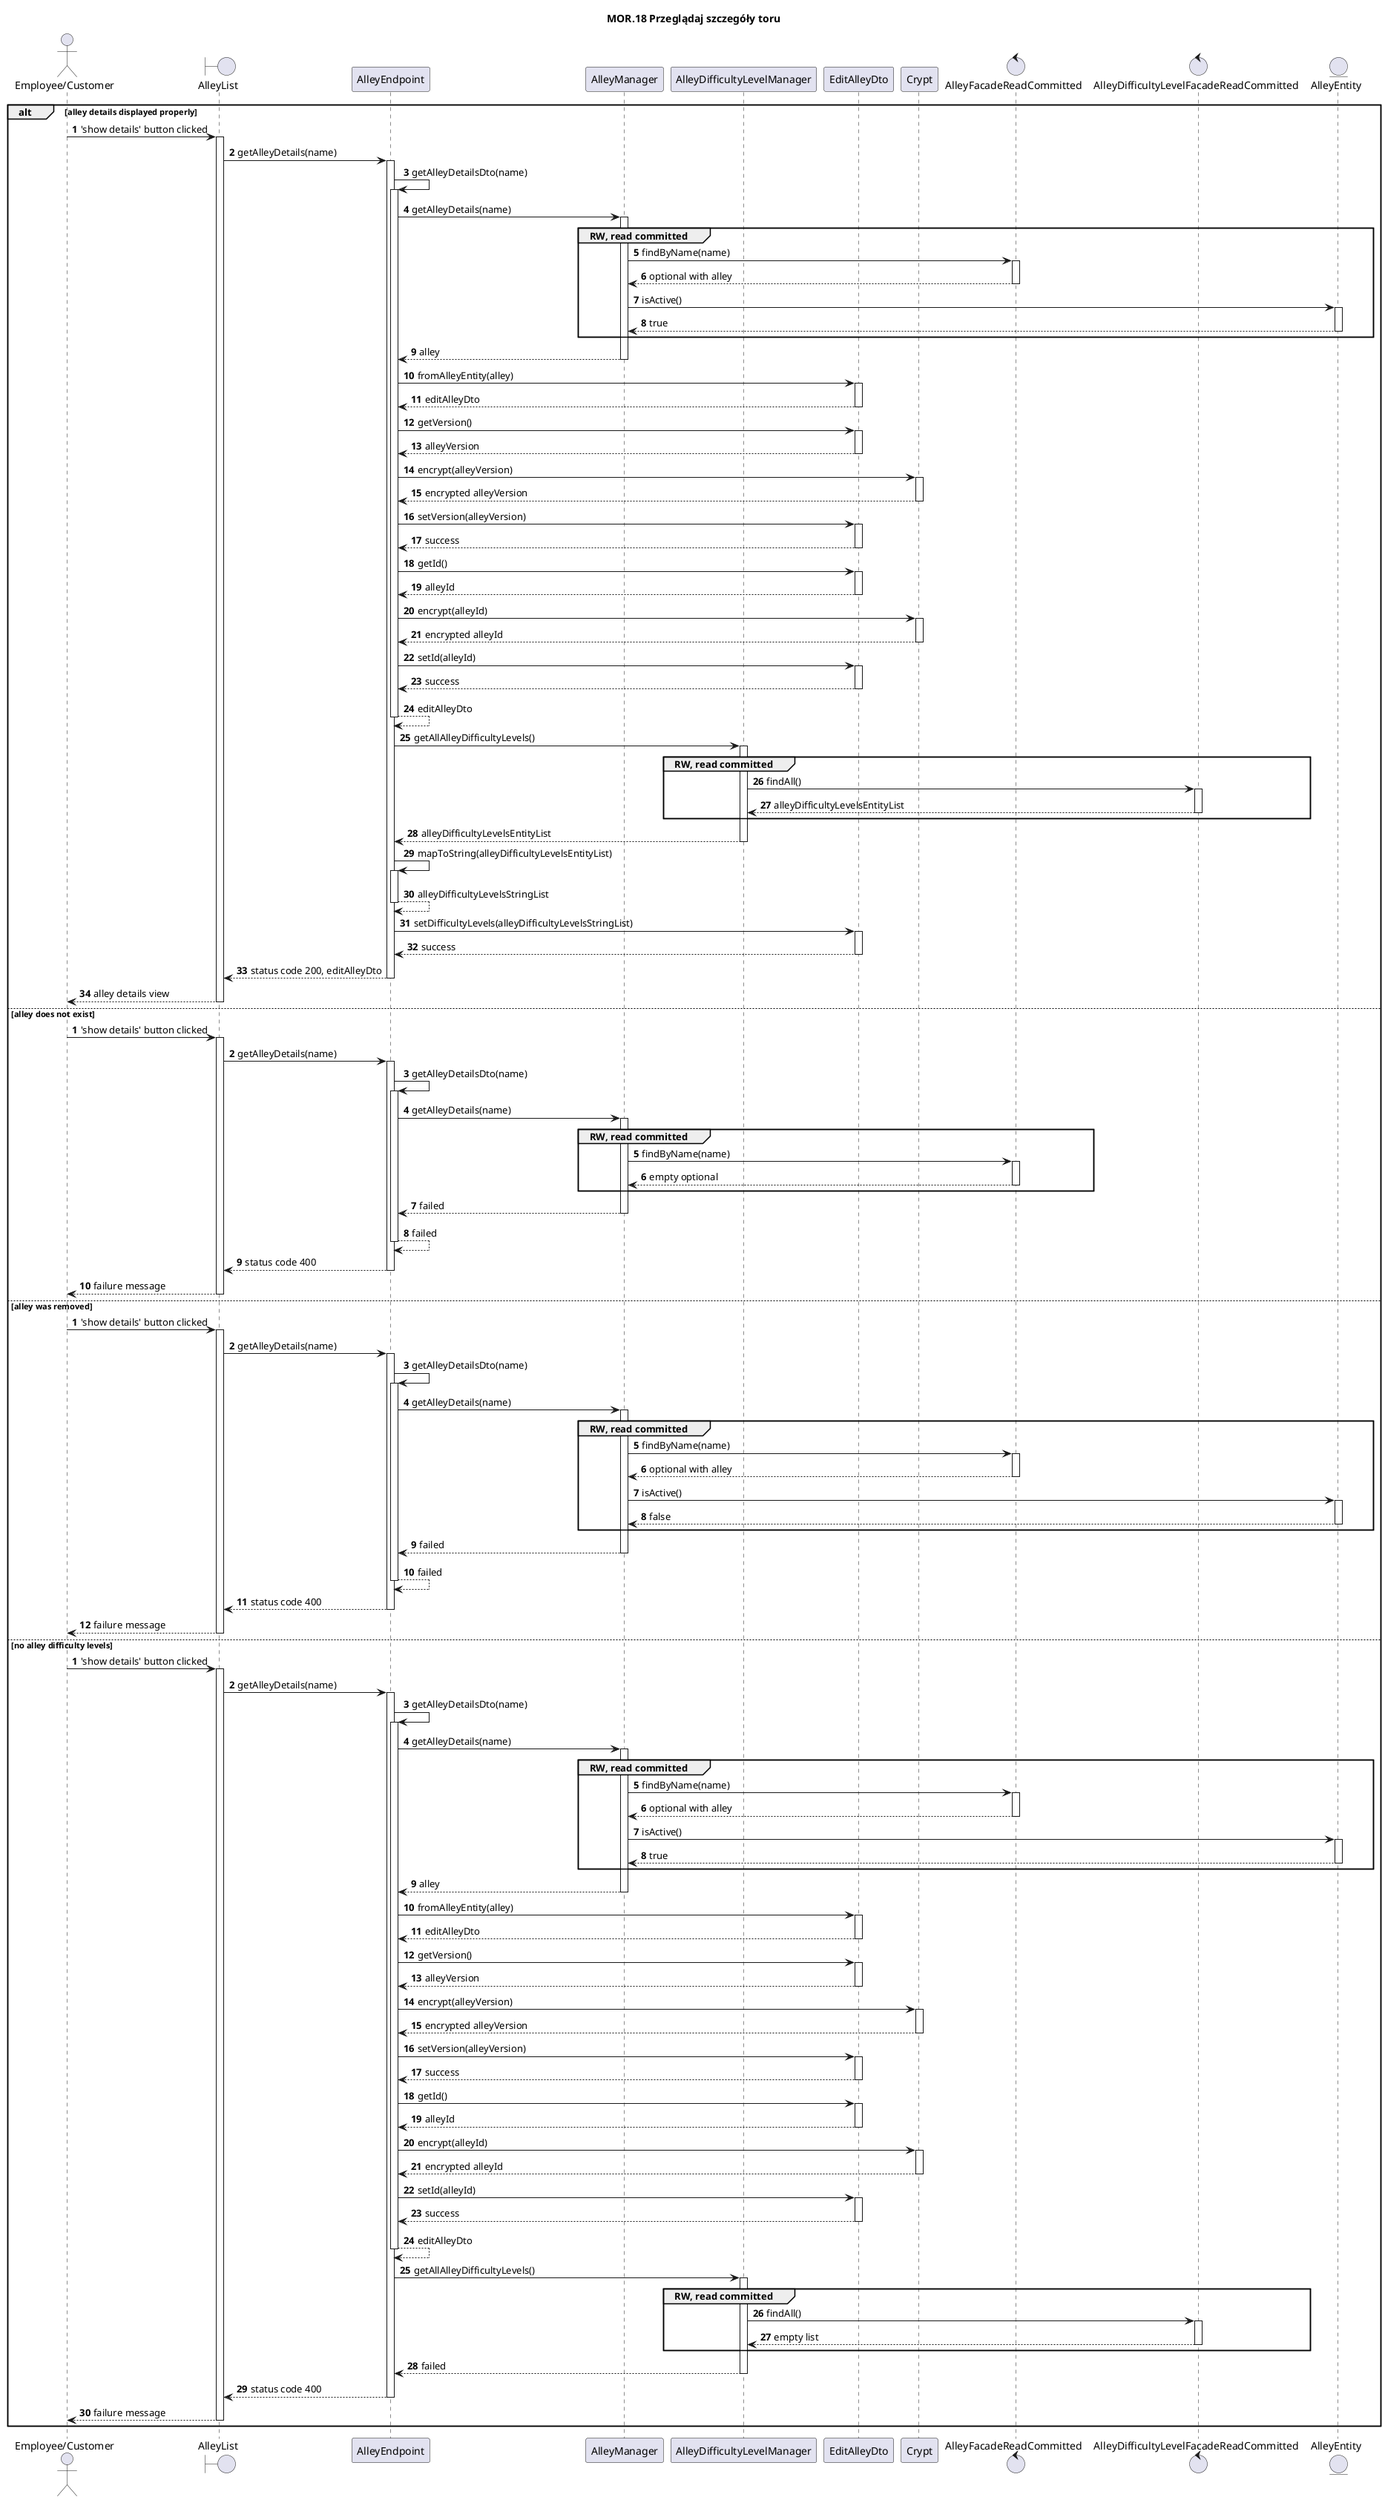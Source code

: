 @startuml
title MOR.18 Przeglądaj szczegóły toru
autoactivate on
actor "Employee/Customer"
boundary AlleyList
participant AlleyEndpoint
participant AlleyManager
participant AlleyDifficultyLevelManager
participant EditAlleyDto
participant Crypt
control AlleyFacadeReadCommitted as AlleyFacade
control AlleyDifficultyLevelFacadeReadCommitted as AlleyDifficultyLevelFacade
entity AlleyEntity

alt alley details displayed properly
autonumber
    "Employee/Customer" -> AlleyList: 'show details' button clicked
        AlleyList -> AlleyEndpoint: getAlleyDetails(name)
                AlleyEndpoint -> AlleyEndpoint: getAlleyDetailsDto(name)
                    AlleyEndpoint -> AlleyManager: getAlleyDetails(name)
                        group RW, read committed
                        AlleyManager -> AlleyFacade: findByName(name)
                        return optional with alley
                        AlleyManager -> AlleyEntity: isActive()
                        return true
                        end
                    return alley
                    AlleyEndpoint -> EditAlleyDto: fromAlleyEntity(alley)
                    return editAlleyDto
                    AlleyEndpoint -> EditAlleyDto: getVersion()
                    return alleyVersion
                    AlleyEndpoint -> Crypt: encrypt(alleyVersion)
                    return encrypted alleyVersion
                    AlleyEndpoint -> EditAlleyDto: setVersion(alleyVersion)
                    return success
                    AlleyEndpoint -> EditAlleyDto: getId()
                    return alleyId
                    AlleyEndpoint -> Crypt: encrypt(alleyId)
                    return encrypted alleyId
                    AlleyEndpoint -> EditAlleyDto: setId(alleyId)
                    return success
                return editAlleyDto
                AlleyEndpoint -> AlleyDifficultyLevelManager: getAllAlleyDifficultyLevels()
                    group RW, read committed
                        AlleyDifficultyLevelManager -> AlleyDifficultyLevelFacade: findAll()
                        return alleyDifficultyLevelsEntityList
                    end
                return alleyDifficultyLevelsEntityList
                AlleyEndpoint -> AlleyEndpoint: mapToString(alleyDifficultyLevelsEntityList)
                return alleyDifficultyLevelsStringList
                AlleyEndpoint -> EditAlleyDto: setDifficultyLevels(alleyDifficultyLevelsStringList)
                return success
        return status code 200, editAlleyDto
    return alley details view
else alley does not exist
autonumber
    "Employee/Customer" -> AlleyList: 'show details' button clicked
        AlleyList -> AlleyEndpoint: getAlleyDetails(name)
                AlleyEndpoint -> AlleyEndpoint: getAlleyDetailsDto(name)
                    AlleyEndpoint -> AlleyManager: getAlleyDetails(name)
                        group RW, read committed
                        AlleyManager -> AlleyFacade: findByName(name)
                        return empty optional
                        end
                    return failed
                return failed
        return status code 400
    return failure message
else alley was removed
autonumber
    "Employee/Customer" -> AlleyList: 'show details' button clicked
        AlleyList -> AlleyEndpoint: getAlleyDetails(name)
                AlleyEndpoint -> AlleyEndpoint: getAlleyDetailsDto(name)
                    AlleyEndpoint -> AlleyManager: getAlleyDetails(name)
                        group RW, read committed
                        AlleyManager -> AlleyFacade: findByName(name)
                        return optional with alley
                        AlleyManager -> AlleyEntity: isActive()
                        return false
                        end
                    return failed
                return failed
        return status code 400
    return failure message
else no alley difficulty levels
autonumber
    "Employee/Customer" -> AlleyList: 'show details' button clicked
        AlleyList -> AlleyEndpoint: getAlleyDetails(name)
                AlleyEndpoint -> AlleyEndpoint: getAlleyDetailsDto(name)
                    AlleyEndpoint -> AlleyManager: getAlleyDetails(name)
                        group RW, read committed
                        AlleyManager -> AlleyFacade: findByName(name)
                        return optional with alley
                        AlleyManager -> AlleyEntity: isActive()
                        return true
                        end
                    return alley
                    AlleyEndpoint -> EditAlleyDto: fromAlleyEntity(alley)
                    return editAlleyDto
                    AlleyEndpoint -> EditAlleyDto: getVersion()
                    return alleyVersion
                    AlleyEndpoint -> Crypt: encrypt(alleyVersion)
                    return encrypted alleyVersion
                    AlleyEndpoint -> EditAlleyDto: setVersion(alleyVersion)
                    return success
                    AlleyEndpoint -> EditAlleyDto: getId()
                    return alleyId
                    AlleyEndpoint -> Crypt: encrypt(alleyId)
                    return encrypted alleyId
                    AlleyEndpoint -> EditAlleyDto: setId(alleyId)
                    return success
                return editAlleyDto
                AlleyEndpoint -> AlleyDifficultyLevelManager: getAllAlleyDifficultyLevels()
                    group RW, read committed
                        AlleyDifficultyLevelManager -> AlleyDifficultyLevelFacade: findAll()
                        return empty list
                    end
                return failed
        return status code 400
    return failure message
end
@enduml